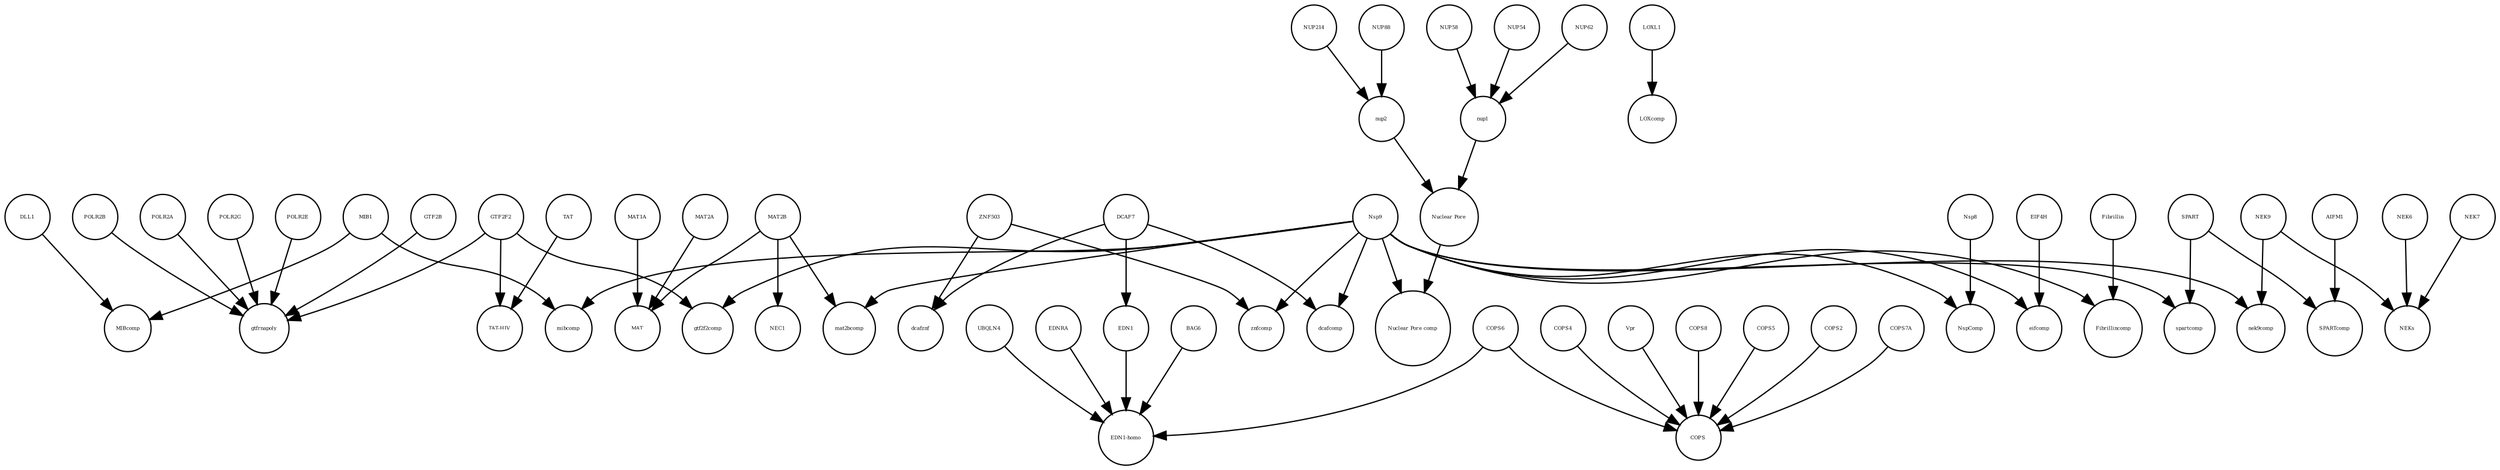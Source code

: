 strict digraph  {
mibcomp [annotation="", bipartite=0, cls=complex, fontsize=4, label=mibcomp, shape=circle];
"EDN1-homo" [annotation="", bipartite=0, cls=complex, fontsize=4, label="EDN1-homo", shape=circle];
COPS [annotation="", bipartite=0, cls=complex, fontsize=4, label=COPS, shape=circle];
NUP88 [annotation="urn_miriam_uniprot_Q99567|urn_miriam_pubmed_30543681", bipartite=0, cls=macromolecule, fontsize=4, label=NUP88, shape=circle];
"Nuclear Pore" [annotation="", bipartite=0, cls=complex, fontsize=4, label="Nuclear Pore", shape=circle];
POLR2A [annotation=urn_miriam_uniprot_P30876, bipartite=0, cls=macromolecule, fontsize=4, label=POLR2A, shape=circle];
DLL1 [annotation="", bipartite=0, cls=macromolecule, fontsize=4, label=DLL1, shape=circle];
MAT1A [annotation="", bipartite=0, cls=macromolecule, fontsize=4, label=MAT1A, shape=circle];
BAG6 [annotation="", bipartite=0, cls=macromolecule, fontsize=4, label=BAG6, shape=circle];
gtf2f2comp [annotation="", bipartite=0, cls=complex, fontsize=4, label=gtf2f2comp, shape=circle];
GTF2F2 [annotation="urn_miriam_uniprot_P13984|urn_miriam_pubmed_10428810", bipartite=0, cls=macromolecule, fontsize=4, label=GTF2F2, shape=circle];
POLR2G [annotation="", bipartite=0, cls=macromolecule, fontsize=4, label=POLR2G, shape=circle];
COPS4 [annotation="", bipartite=0, cls=macromolecule, fontsize=4, label=COPS4, shape=circle];
gtfrnapoly [annotation="", bipartite=0, cls=complex, fontsize=4, label=gtfrnapoly, shape=circle];
AIFM1 [annotation="", bipartite=0, cls=macromolecule, fontsize=4, label=AIFM1, shape=circle];
"Nuclear Pore comp" [annotation="", bipartite=0, cls=complex, fontsize=4, label="Nuclear Pore comp", shape=circle];
EIF4H [annotation="urn_miriam_uniprot_Q15056|urn_miriam_pubmed_10585411|urn_miriam_pubmed_11418588", bipartite=0, cls=macromolecule, fontsize=4, label=EIF4H, shape=circle];
NEK9 [annotation=urn_miriam_uniprot_Q8TD19, bipartite=0, cls=macromolecule, fontsize=4, label=NEK9, shape=circle];
MIB1 [annotation="urn_miriam_uniprot_Q86YT6|urn_miriam_pubmed_24185901", bipartite=0, cls=macromolecule, fontsize=4, label=MIB1, shape=circle];
SPARTcomp [annotation="", bipartite=0, cls=complex, fontsize=4, label=SPARTcomp, shape=circle];
"TAT-HIV" [annotation="", bipartite=0, cls=complex, fontsize=4, label="TAT-HIV", shape=circle];
NEK6 [annotation="", bipartite=0, cls=macromolecule, fontsize=4, label=NEK6, shape=circle];
MAT2A [annotation="", bipartite=0, cls=macromolecule, fontsize=4, label=MAT2A, shape=circle];
ZNF503 [annotation=urn_miriam_uniprot_Q96F45, bipartite=0, cls=macromolecule, fontsize=4, label=ZNF503, shape=circle];
TAT [annotation="", bipartite=0, cls=macromolecule, fontsize=4, label=TAT, shape=circle];
Nsp9 [annotation="urn_miriam_uniprot_P0DTD1|urn_miriam_ncbiprotein_YP_009725305", bipartite=0, cls=macromolecule, fontsize=4, label=Nsp9, shape=circle];
Fibrillin [annotation="", bipartite=0, cls=complex, fontsize=4, label=Fibrillin, shape=circle];
Vpr [annotation="", bipartite=0, cls=macromolecule, fontsize=4, label=Vpr, shape=circle];
UBQLN4 [annotation="", bipartite=0, cls=macromolecule, fontsize=4, label=UBQLN4, shape=circle];
NUP62 [annotation=urn_miriam_uniprot_P37198, bipartite=0, cls=macromolecule, fontsize=4, label=NUP62, shape=circle];
dcafznf [annotation="", bipartite=0, cls=complex, fontsize=4, label=dcafznf, shape=circle];
MAT2B [annotation="urn_miriam_uniprot_Q9NZL9|urn_miriam_pubmed_10644686|urn_miriam_pubmed_23189196|urn_miriam_pubmed_25075345|urn_miriam_pubmed_23425511", bipartite=0, cls=macromolecule, fontsize=4, label=MAT2B, shape=circle];
mat2bcomp [annotation="", bipartite=0, cls=complex, fontsize=4, label=mat2bcomp, shape=circle];
SPART [annotation=urn_miriam_uniprot_Q8N0X7, bipartite=0, cls=macromolecule, fontsize=4, label=SPART, shape=circle];
znfcomp [annotation="", bipartite=0, cls=complex, fontsize=4, label=znfcomp, shape=circle];
nup2 [annotation="", bipartite=0, cls=complex, fontsize=4, label=nup2, shape=circle];
POLR2E [annotation="", bipartite=0, cls=macromolecule, fontsize=4, label=POLR2E, shape=circle];
COPS8 [annotation="", bipartite=0, cls=macromolecule, fontsize=4, label=COPS8, shape=circle];
COPS5 [annotation="", bipartite=0, cls=macromolecule, fontsize=4, label=COPS5, shape=circle];
NEK7 [annotation="", bipartite=0, cls=macromolecule, fontsize=4, label=NEK7, shape=circle];
LOXL1 [annotation="", bipartite=0, cls=macromolecule, fontsize=4, label=LOXL1, shape=circle];
Nsp8 [annotation="urn_miriam_uniprot_P0DTD1|urn_miriam_ncbiprotein_YP_009725304", bipartite=0, cls=macromolecule, fontsize=4, label=Nsp8, shape=circle];
NspComp [annotation="", bipartite=0, cls=complex, fontsize=4, label=NspComp, shape=circle];
MIBcomp [annotation="", bipartite=0, cls=complex, fontsize=4, label=MIBcomp, shape=circle];
dcafcomp [annotation="", bipartite=0, cls=complex, fontsize=4, label=dcafcomp, shape=circle];
spartcomp [annotation="", bipartite=0, cls=complex, fontsize=4, label=spartcomp, shape=circle];
nek9comp [annotation="", bipartite=0, cls=complex, fontsize=4, label=nek9comp, shape=circle];
NUP214 [annotation=urn_miriam_uniprot_P35658, bipartite=0, cls=macromolecule, fontsize=4, label=NUP214, shape=circle];
NEC1 [annotation="", bipartite=0, cls=complex, fontsize=4, label=NEC1, shape=circle];
NEKs [annotation="", bipartite=0, cls=complex, fontsize=4, label=NEKs, shape=circle];
COPS2 [annotation="", bipartite=0, cls=macromolecule, fontsize=4, label=COPS2, shape=circle];
NUP58 [annotation=urn_miriam_uniprot_Q9BVL2, bipartite=0, cls=macromolecule, fontsize=4, label=NUP58, shape=circle];
POLR2B [annotation="", bipartite=0, cls=macromolecule, fontsize=4, label=POLR2B, shape=circle];
COPS6 [annotation="", bipartite=0, cls=macromolecule, fontsize=4, label=COPS6, shape=circle];
COPS7A [annotation="", bipartite=0, cls=macromolecule, fontsize=4, label=COPS7A, shape=circle];
nup1 [annotation="", bipartite=0, cls=complex, fontsize=4, label=nup1, shape=circle];
GTF2B [annotation="", bipartite=0, cls=macromolecule, fontsize=4, label=GTF2B, shape=circle];
LOXcomp [annotation="", bipartite=0, cls=complex, fontsize=4, label=LOXcomp, shape=circle];
eifcomp [annotation="", bipartite=0, cls=complex, fontsize=4, label=eifcomp, shape=circle];
Fibrillincomp [annotation="", bipartite=0, cls=complex, fontsize=4, label=Fibrillincomp, shape=circle];
EDNRA [annotation="", bipartite=0, cls=macromolecule, fontsize=4, label=EDNRA, shape=circle];
DCAF7 [annotation="urn_miriam_uniprot_P61962|urn_miriam_pubmed_16887337|urn_miriam_pubmed_16949367", bipartite=0, cls=macromolecule, fontsize=4, label=DCAF7, shape=circle];
NUP54 [annotation=urn_miriam_uniprot_Q7Z3B4, bipartite=0, cls=macromolecule, fontsize=4, label=NUP54, shape=circle];
MAT [annotation="", bipartite=0, cls=complex, fontsize=4, label=MAT, shape=circle];
EDN1 [annotation=urn_miriam_uniprot_P05305, bipartite=0, cls=macromolecule, fontsize=4, label=EDN1, shape=circle];
NUP88 -> nup2  [annotation="", interaction_type=production];
"Nuclear Pore" -> "Nuclear Pore comp"  [annotation="", interaction_type=production];
POLR2A -> gtfrnapoly  [annotation="", interaction_type=production];
DLL1 -> MIBcomp  [annotation="", interaction_type=production];
MAT1A -> MAT  [annotation="", interaction_type=production];
BAG6 -> "EDN1-homo"  [annotation="", interaction_type=production];
GTF2F2 -> "TAT-HIV"  [annotation="", interaction_type=production];
GTF2F2 -> gtf2f2comp  [annotation="", interaction_type=production];
GTF2F2 -> gtfrnapoly  [annotation="", interaction_type=production];
POLR2G -> gtfrnapoly  [annotation="", interaction_type=production];
COPS4 -> COPS  [annotation="", interaction_type=production];
AIFM1 -> SPARTcomp  [annotation="", interaction_type=production];
EIF4H -> eifcomp  [annotation="", interaction_type=production];
NEK9 -> NEKs  [annotation="", interaction_type=production];
NEK9 -> nek9comp  [annotation="", interaction_type=production];
MIB1 -> mibcomp  [annotation="", interaction_type=production];
MIB1 -> MIBcomp  [annotation="", interaction_type=production];
NEK6 -> NEKs  [annotation="", interaction_type=production];
MAT2A -> MAT  [annotation="", interaction_type=production];
ZNF503 -> dcafznf  [annotation="", interaction_type=production];
ZNF503 -> znfcomp  [annotation="", interaction_type=production];
TAT -> "TAT-HIV"  [annotation="", interaction_type=production];
Nsp9 -> Fibrillincomp  [annotation="", interaction_type=production];
Nsp9 -> mat2bcomp  [annotation="", interaction_type=production];
Nsp9 -> znfcomp  [annotation="", interaction_type=production];
Nsp9 -> gtf2f2comp  [annotation="", interaction_type=production];
Nsp9 -> mibcomp  [annotation="", interaction_type=production];
Nsp9 -> eifcomp  [annotation="", interaction_type=production];
Nsp9 -> NspComp  [annotation="", interaction_type=production];
Nsp9 -> spartcomp  [annotation="", interaction_type=production];
Nsp9 -> nek9comp  [annotation="", interaction_type=production];
Nsp9 -> "Nuclear Pore comp"  [annotation="", interaction_type=production];
Nsp9 -> dcafcomp  [annotation="", interaction_type=production];
Fibrillin -> Fibrillincomp  [annotation="", interaction_type=production];
Vpr -> COPS  [annotation="", interaction_type=production];
UBQLN4 -> "EDN1-homo"  [annotation="", interaction_type=production];
NUP62 -> nup1  [annotation="", interaction_type=production];
MAT2B -> NEC1  [annotation="", interaction_type=production];
MAT2B -> mat2bcomp  [annotation="", interaction_type=production];
MAT2B -> MAT  [annotation="", interaction_type=production];
SPART -> SPARTcomp  [annotation="", interaction_type=production];
SPART -> spartcomp  [annotation="", interaction_type=production];
nup2 -> "Nuclear Pore"  [annotation="", interaction_type=production];
POLR2E -> gtfrnapoly  [annotation="", interaction_type=production];
COPS8 -> COPS  [annotation="", interaction_type=production];
COPS5 -> COPS  [annotation="", interaction_type=production];
NEK7 -> NEKs  [annotation="", interaction_type=production];
LOXL1 -> LOXcomp  [annotation="", interaction_type=production];
Nsp8 -> NspComp  [annotation="", interaction_type=production];
NUP214 -> nup2  [annotation="", interaction_type=production];
COPS2 -> COPS  [annotation="", interaction_type=production];
NUP58 -> nup1  [annotation="", interaction_type=production];
POLR2B -> gtfrnapoly  [annotation="", interaction_type=production];
COPS6 -> "EDN1-homo"  [annotation="", interaction_type=production];
COPS6 -> COPS  [annotation="", interaction_type=production];
COPS7A -> COPS  [annotation="", interaction_type=production];
nup1 -> "Nuclear Pore"  [annotation="", interaction_type=production];
GTF2B -> gtfrnapoly  [annotation="", interaction_type=production];
EDNRA -> "EDN1-homo"  [annotation="", interaction_type=production];
DCAF7 -> EDN1  [annotation=urn_miriam_pubmed_27880803, interaction_type=catalysis];
DCAF7 -> dcafcomp  [annotation="", interaction_type=production];
DCAF7 -> dcafznf  [annotation="", interaction_type=production];
NUP54 -> nup1  [annotation="", interaction_type=production];
EDN1 -> "EDN1-homo"  [annotation="", interaction_type=production];
}
